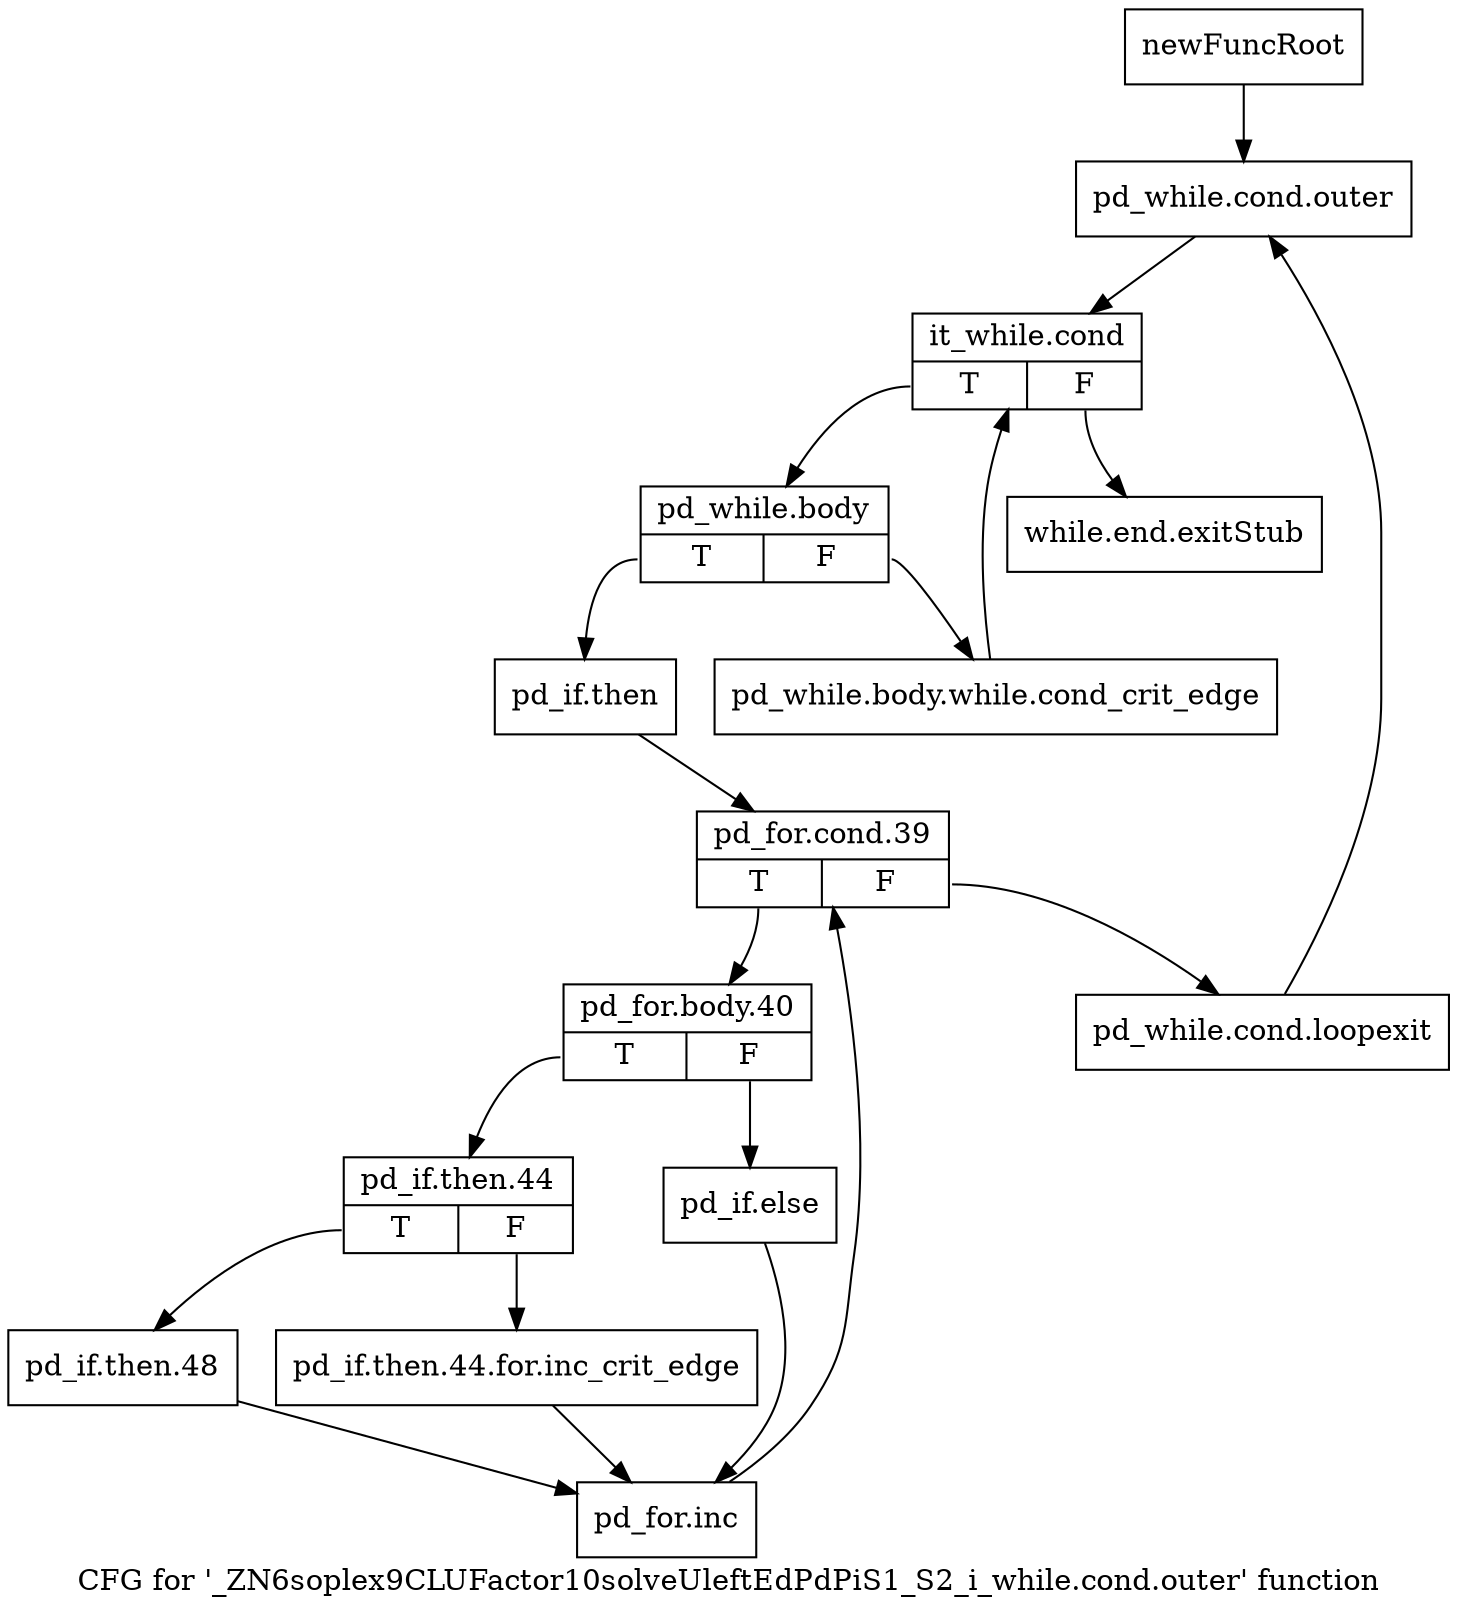 digraph "CFG for '_ZN6soplex9CLUFactor10solveUleftEdPdPiS1_S2_i_while.cond.outer' function" {
	label="CFG for '_ZN6soplex9CLUFactor10solveUleftEdPdPiS1_S2_i_while.cond.outer' function";

	Node0x3007370 [shape=record,label="{newFuncRoot}"];
	Node0x3007370 -> Node0x300ddf0;
	Node0x300dda0 [shape=record,label="{while.end.exitStub}"];
	Node0x300ddf0 [shape=record,label="{pd_while.cond.outer}"];
	Node0x300ddf0 -> Node0x300de40;
	Node0x300de40 [shape=record,label="{it_while.cond|{<s0>T|<s1>F}}"];
	Node0x300de40:s0 -> Node0x300de90;
	Node0x300de40:s1 -> Node0x300dda0;
	Node0x300de90 [shape=record,label="{pd_while.body|{<s0>T|<s1>F}}"];
	Node0x300de90:s0 -> Node0x300df30;
	Node0x300de90:s1 -> Node0x300dee0;
	Node0x300dee0 [shape=record,label="{pd_while.body.while.cond_crit_edge}"];
	Node0x300dee0 -> Node0x300de40;
	Node0x300df30 [shape=record,label="{pd_if.then}"];
	Node0x300df30 -> Node0x300df80;
	Node0x300df80 [shape=record,label="{pd_for.cond.39|{<s0>T|<s1>F}}"];
	Node0x300df80:s0 -> Node0x300e020;
	Node0x300df80:s1 -> Node0x300dfd0;
	Node0x300dfd0 [shape=record,label="{pd_while.cond.loopexit}"];
	Node0x300dfd0 -> Node0x300ddf0;
	Node0x300e020 [shape=record,label="{pd_for.body.40|{<s0>T|<s1>F}}"];
	Node0x300e020:s0 -> Node0x300e0c0;
	Node0x300e020:s1 -> Node0x300e070;
	Node0x300e070 [shape=record,label="{pd_if.else}"];
	Node0x300e070 -> Node0x300e1b0;
	Node0x300e0c0 [shape=record,label="{pd_if.then.44|{<s0>T|<s1>F}}"];
	Node0x300e0c0:s0 -> Node0x300e160;
	Node0x300e0c0:s1 -> Node0x300e110;
	Node0x300e110 [shape=record,label="{pd_if.then.44.for.inc_crit_edge}"];
	Node0x300e110 -> Node0x300e1b0;
	Node0x300e160 [shape=record,label="{pd_if.then.48}"];
	Node0x300e160 -> Node0x300e1b0;
	Node0x300e1b0 [shape=record,label="{pd_for.inc}"];
	Node0x300e1b0 -> Node0x300df80;
}
